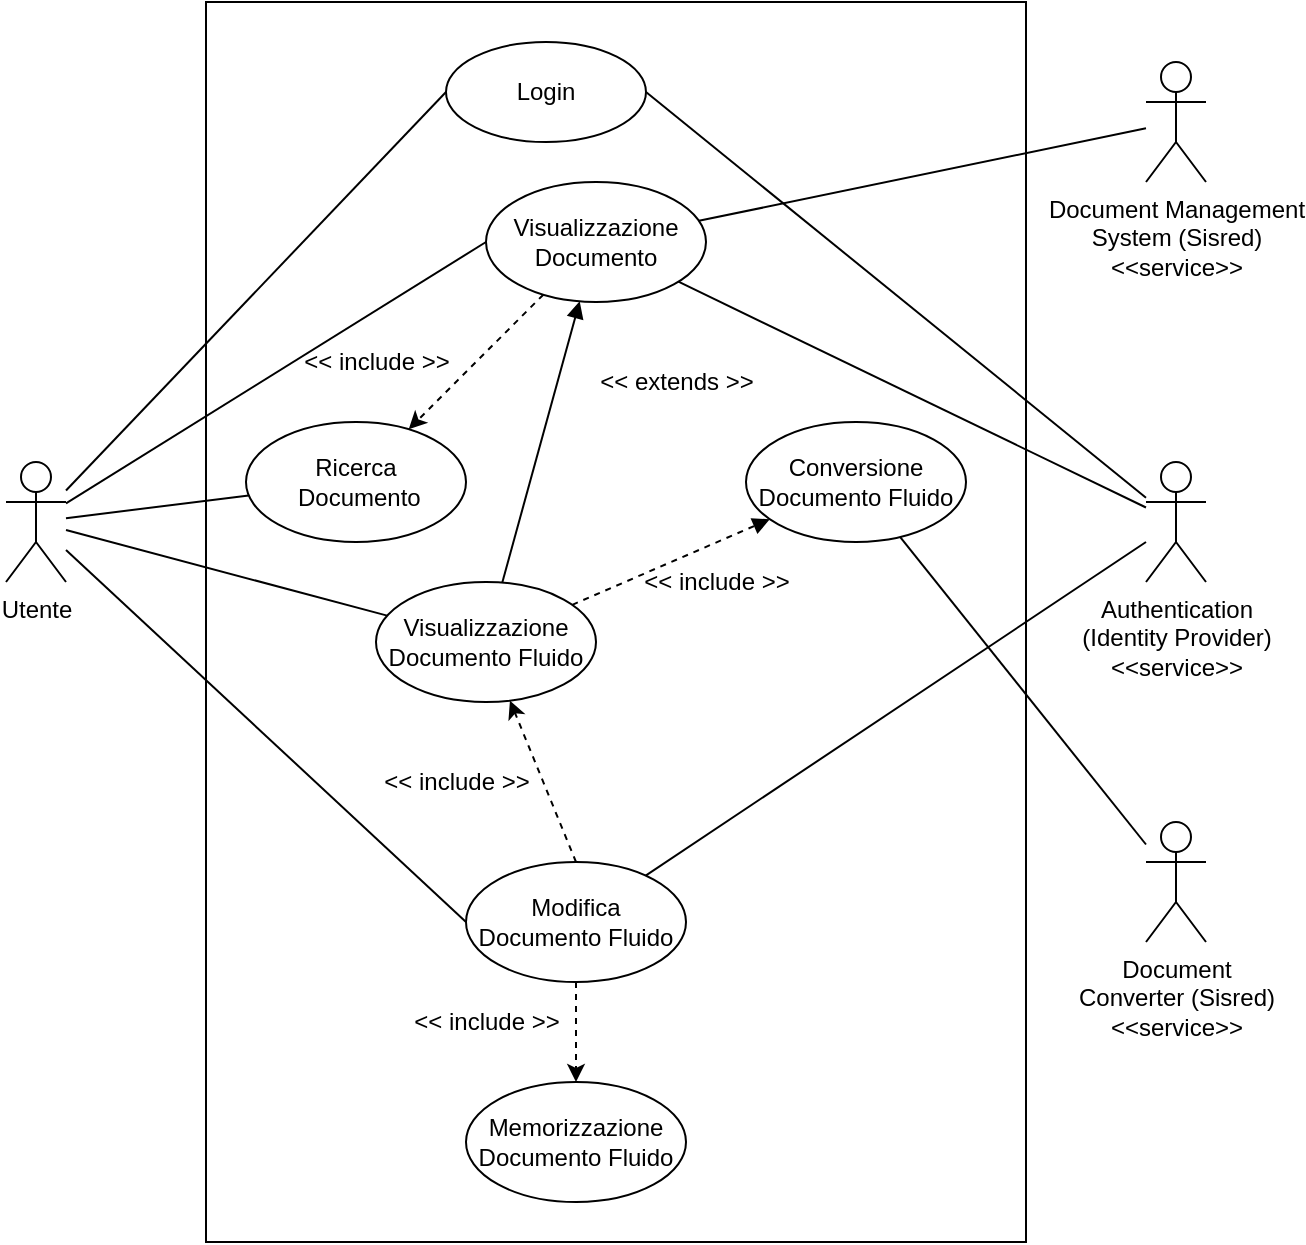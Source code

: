 <mxfile version="16.5.6" type="github">
  <diagram id="HEar5sA1GaKiPcR0g2SL" name="Use-case">
    <mxGraphModel dx="1165" dy="683" grid="1" gridSize="10" guides="1" tooltips="1" connect="1" arrows="1" fold="1" page="1" pageScale="1" pageWidth="850" pageHeight="1100" math="0" shadow="0">
      <root>
        <mxCell id="0" />
        <mxCell id="1" parent="0" />
        <mxCell id="7OE0ms06HwQbtnijEo_u-57" value="" style="rounded=0;whiteSpace=wrap;html=1;fillColor=default;" vertex="1" parent="1">
          <mxGeometry x="200" y="150" width="410" height="620" as="geometry" />
        </mxCell>
        <mxCell id="7OE0ms06HwQbtnijEo_u-13" value="" style="rounded=0;orthogonalLoop=1;jettySize=auto;html=1;entryX=0;entryY=0.5;entryDx=0;entryDy=0;endArrow=none;endFill=0;" edge="1" parent="1" source="7OE0ms06HwQbtnijEo_u-5" target="7OE0ms06HwQbtnijEo_u-10">
          <mxGeometry relative="1" as="geometry">
            <mxPoint x="220" y="180" as="targetPoint" />
          </mxGeometry>
        </mxCell>
        <mxCell id="7OE0ms06HwQbtnijEo_u-20" value="" style="edgeStyle=none;rounded=0;orthogonalLoop=1;jettySize=auto;html=1;endArrow=none;endFill=0;" edge="1" parent="1" source="7OE0ms06HwQbtnijEo_u-5" target="7OE0ms06HwQbtnijEo_u-18">
          <mxGeometry relative="1" as="geometry">
            <mxPoint x="220" y="180" as="targetPoint" />
          </mxGeometry>
        </mxCell>
        <mxCell id="7OE0ms06HwQbtnijEo_u-30" value="" style="edgeStyle=none;rounded=0;orthogonalLoop=1;jettySize=auto;html=1;endArrow=none;endFill=0;entryX=0;entryY=0.5;entryDx=0;entryDy=0;" edge="1" parent="1" source="7OE0ms06HwQbtnijEo_u-5" target="7OE0ms06HwQbtnijEo_u-26">
          <mxGeometry relative="1" as="geometry">
            <mxPoint x="220" y="180" as="targetPoint" />
          </mxGeometry>
        </mxCell>
        <mxCell id="7OE0ms06HwQbtnijEo_u-5" value="Utente" style="shape=umlActor;verticalLabelPosition=bottom;verticalAlign=top;html=1;outlineConnect=0;fillColor=none;" vertex="1" parent="1">
          <mxGeometry x="100" y="380" width="30" height="60" as="geometry" />
        </mxCell>
        <mxCell id="7OE0ms06HwQbtnijEo_u-17" value="" style="edgeStyle=none;rounded=0;orthogonalLoop=1;jettySize=auto;html=1;endArrow=none;endFill=0;exitX=1;exitY=0.5;exitDx=0;exitDy=0;" edge="1" parent="1" source="7OE0ms06HwQbtnijEo_u-10" target="7OE0ms06HwQbtnijEo_u-14">
          <mxGeometry relative="1" as="geometry">
            <mxPoint x="450" y="95" as="targetPoint" />
          </mxGeometry>
        </mxCell>
        <mxCell id="7OE0ms06HwQbtnijEo_u-10" value="Login" style="ellipse;whiteSpace=wrap;html=1;fillColor=default;" vertex="1" parent="1">
          <mxGeometry x="320" y="170" width="100" height="50" as="geometry" />
        </mxCell>
        <mxCell id="7OE0ms06HwQbtnijEo_u-14" value="Authentication&lt;br&gt;(Identity Provider)&lt;br&gt;&amp;lt;&amp;lt;service&amp;gt;&amp;gt;" style="shape=umlActor;verticalLabelPosition=bottom;verticalAlign=top;html=1;outlineConnect=0;fillColor=none;" vertex="1" parent="1">
          <mxGeometry x="670" y="380" width="30" height="60" as="geometry" />
        </mxCell>
        <mxCell id="7OE0ms06HwQbtnijEo_u-18" value="Ricerca&lt;br&gt;&amp;nbsp;Documento" style="ellipse;whiteSpace=wrap;html=1;fillColor=default;" vertex="1" parent="1">
          <mxGeometry x="220" y="360" width="110" height="60" as="geometry" />
        </mxCell>
        <mxCell id="7OE0ms06HwQbtnijEo_u-22" value="" style="edgeStyle=none;rounded=0;orthogonalLoop=1;jettySize=auto;html=1;endArrow=classic;endFill=1;dashed=1;" edge="1" parent="1" source="7OE0ms06HwQbtnijEo_u-21" target="7OE0ms06HwQbtnijEo_u-18">
          <mxGeometry relative="1" as="geometry" />
        </mxCell>
        <mxCell id="7OE0ms06HwQbtnijEo_u-25" value="" style="edgeStyle=none;rounded=0;orthogonalLoop=1;jettySize=auto;html=1;endArrow=none;endFill=0;" edge="1" parent="1" source="7OE0ms06HwQbtnijEo_u-21" target="7OE0ms06HwQbtnijEo_u-14">
          <mxGeometry relative="1" as="geometry">
            <mxPoint x="555" y="170" as="targetPoint" />
          </mxGeometry>
        </mxCell>
        <mxCell id="7OE0ms06HwQbtnijEo_u-56" value="" style="edgeStyle=none;rounded=0;orthogonalLoop=1;jettySize=auto;html=1;startArrow=none;startFill=0;endArrow=none;endFill=0;" edge="1" parent="1" source="7OE0ms06HwQbtnijEo_u-21" target="7OE0ms06HwQbtnijEo_u-52">
          <mxGeometry relative="1" as="geometry">
            <mxPoint x="530" y="270" as="targetPoint" />
          </mxGeometry>
        </mxCell>
        <mxCell id="7OE0ms06HwQbtnijEo_u-21" value="Visualizzazione Documento" style="ellipse;whiteSpace=wrap;html=1;fillColor=default;" vertex="1" parent="1">
          <mxGeometry x="340" y="240" width="110" height="60" as="geometry" />
        </mxCell>
        <mxCell id="7OE0ms06HwQbtnijEo_u-23" value="&amp;lt;&amp;lt; include &amp;gt;&amp;gt;" style="text;html=1;align=center;verticalAlign=middle;resizable=0;points=[];autosize=1;strokeColor=none;fillColor=none;" vertex="1" parent="1">
          <mxGeometry x="240" y="320" width="90" height="20" as="geometry" />
        </mxCell>
        <mxCell id="7OE0ms06HwQbtnijEo_u-33" value="" style="edgeStyle=none;rounded=0;orthogonalLoop=1;jettySize=auto;html=1;endArrow=none;endFill=0;" edge="1" parent="1" source="7OE0ms06HwQbtnijEo_u-26" target="7OE0ms06HwQbtnijEo_u-14">
          <mxGeometry relative="1" as="geometry">
            <mxPoint x="480" y="540" as="targetPoint" />
          </mxGeometry>
        </mxCell>
        <mxCell id="7OE0ms06HwQbtnijEo_u-26" value="Modifica Documento Fluido" style="ellipse;whiteSpace=wrap;html=1;fillColor=default;" vertex="1" parent="1">
          <mxGeometry x="330" y="580" width="110" height="60" as="geometry" />
        </mxCell>
        <mxCell id="7OE0ms06HwQbtnijEo_u-27" value="" style="edgeStyle=none;rounded=0;orthogonalLoop=1;jettySize=auto;html=1;endArrow=classic;endFill=1;dashed=1;exitX=0.5;exitY=0;exitDx=0;exitDy=0;" edge="1" parent="1" source="7OE0ms06HwQbtnijEo_u-26" target="7OE0ms06HwQbtnijEo_u-39">
          <mxGeometry relative="1" as="geometry">
            <mxPoint x="355" y="390" as="sourcePoint" />
            <mxPoint x="490" y="580" as="targetPoint" />
          </mxGeometry>
        </mxCell>
        <mxCell id="7OE0ms06HwQbtnijEo_u-28" value="&amp;lt;&amp;lt; include &amp;gt;&amp;gt;" style="text;html=1;align=center;verticalAlign=middle;resizable=0;points=[];autosize=1;strokeColor=none;fillColor=none;" vertex="1" parent="1">
          <mxGeometry x="280" y="530" width="90" height="20" as="geometry" />
        </mxCell>
        <mxCell id="7OE0ms06HwQbtnijEo_u-35" value="Memorizzazione Documento Fluido" style="ellipse;whiteSpace=wrap;html=1;fillColor=default;" vertex="1" parent="1">
          <mxGeometry x="330" y="690" width="110" height="60" as="geometry" />
        </mxCell>
        <mxCell id="7OE0ms06HwQbtnijEo_u-37" value="&amp;lt;&amp;lt; include &amp;gt;&amp;gt;" style="text;html=1;align=center;verticalAlign=middle;resizable=0;points=[];autosize=1;strokeColor=none;fillColor=none;" vertex="1" parent="1">
          <mxGeometry x="295" y="650" width="90" height="20" as="geometry" />
        </mxCell>
        <mxCell id="7OE0ms06HwQbtnijEo_u-38" value="" style="edgeStyle=none;rounded=0;orthogonalLoop=1;jettySize=auto;html=1;endArrow=classic;endFill=1;dashed=1;entryX=0.5;entryY=0;entryDx=0;entryDy=0;exitX=0.5;exitY=1;exitDx=0;exitDy=0;" edge="1" parent="1" source="7OE0ms06HwQbtnijEo_u-26" target="7OE0ms06HwQbtnijEo_u-35">
          <mxGeometry relative="1" as="geometry">
            <mxPoint x="340" y="700" as="sourcePoint" />
            <mxPoint x="350" y="570" as="targetPoint" />
          </mxGeometry>
        </mxCell>
        <mxCell id="7OE0ms06HwQbtnijEo_u-41" value="" style="edgeStyle=none;rounded=0;orthogonalLoop=1;jettySize=auto;html=1;endArrow=block;endFill=1;startArrow=none;startFill=0;" edge="1" parent="1" source="7OE0ms06HwQbtnijEo_u-39" target="7OE0ms06HwQbtnijEo_u-21">
          <mxGeometry relative="1" as="geometry">
            <mxPoint x="410" y="520" as="targetPoint" />
          </mxGeometry>
        </mxCell>
        <mxCell id="7OE0ms06HwQbtnijEo_u-47" value="" style="edgeStyle=none;rounded=0;orthogonalLoop=1;jettySize=auto;html=1;startArrow=none;startFill=0;endArrow=block;endFill=1;dashed=1;" edge="1" parent="1" source="7OE0ms06HwQbtnijEo_u-39" target="7OE0ms06HwQbtnijEo_u-46">
          <mxGeometry relative="1" as="geometry" />
        </mxCell>
        <mxCell id="7OE0ms06HwQbtnijEo_u-39" value="Visualizzazione Documento Fluido" style="ellipse;whiteSpace=wrap;html=1;fillColor=default;" vertex="1" parent="1">
          <mxGeometry x="285" y="440" width="110" height="60" as="geometry" />
        </mxCell>
        <mxCell id="7OE0ms06HwQbtnijEo_u-42" value="&amp;lt;&amp;lt; extends &amp;gt;&amp;gt;" style="text;html=1;align=center;verticalAlign=middle;resizable=0;points=[];autosize=1;strokeColor=none;fillColor=none;" vertex="1" parent="1">
          <mxGeometry x="390" y="330" width="90" height="20" as="geometry" />
        </mxCell>
        <mxCell id="7OE0ms06HwQbtnijEo_u-43" value="" style="edgeStyle=none;rounded=0;orthogonalLoop=1;jettySize=auto;html=1;endArrow=none;endFill=0;entryX=0;entryY=0.5;entryDx=0;entryDy=0;" edge="1" parent="1" source="7OE0ms06HwQbtnijEo_u-5" target="7OE0ms06HwQbtnijEo_u-21">
          <mxGeometry relative="1" as="geometry">
            <mxPoint x="110" y="318.846" as="sourcePoint" />
            <mxPoint x="300.539" y="304.189" as="targetPoint" />
          </mxGeometry>
        </mxCell>
        <mxCell id="7OE0ms06HwQbtnijEo_u-44" value="" style="edgeStyle=none;rounded=0;orthogonalLoop=1;jettySize=auto;html=1;endArrow=none;endFill=0;" edge="1" parent="1" source="7OE0ms06HwQbtnijEo_u-5" target="7OE0ms06HwQbtnijEo_u-39">
          <mxGeometry relative="1" as="geometry">
            <mxPoint x="110" y="323.818" as="sourcePoint" />
            <mxPoint x="370" y="390" as="targetPoint" />
          </mxGeometry>
        </mxCell>
        <mxCell id="7OE0ms06HwQbtnijEo_u-50" value="" style="edgeStyle=none;rounded=0;orthogonalLoop=1;jettySize=auto;html=1;startArrow=none;startFill=0;endArrow=none;endFill=0;" edge="1" parent="1" source="7OE0ms06HwQbtnijEo_u-46" target="7OE0ms06HwQbtnijEo_u-49">
          <mxGeometry relative="1" as="geometry" />
        </mxCell>
        <mxCell id="7OE0ms06HwQbtnijEo_u-46" value="Conversione Documento Fluido" style="ellipse;whiteSpace=wrap;html=1;fillColor=default;" vertex="1" parent="1">
          <mxGeometry x="470" y="360" width="110" height="60" as="geometry" />
        </mxCell>
        <mxCell id="7OE0ms06HwQbtnijEo_u-48" value="&amp;lt;&amp;lt; include &amp;gt;&amp;gt;" style="text;html=1;align=center;verticalAlign=middle;resizable=0;points=[];autosize=1;strokeColor=none;fillColor=none;" vertex="1" parent="1">
          <mxGeometry x="410" y="430" width="90" height="20" as="geometry" />
        </mxCell>
        <mxCell id="7OE0ms06HwQbtnijEo_u-49" value="Document &lt;br&gt;Converter (Sisred)&lt;br&gt;&amp;lt;&amp;lt;service&amp;gt;&amp;gt;" style="shape=umlActor;verticalLabelPosition=bottom;verticalAlign=top;html=1;outlineConnect=0;fillColor=none;" vertex="1" parent="1">
          <mxGeometry x="670" y="560" width="30" height="60" as="geometry" />
        </mxCell>
        <mxCell id="7OE0ms06HwQbtnijEo_u-52" value="Document Management &lt;br&gt;System (Sisred)&lt;br&gt;&amp;lt;&amp;lt;service&amp;gt;&amp;gt;" style="shape=umlActor;verticalLabelPosition=bottom;verticalAlign=top;html=1;outlineConnect=0;fillColor=none;" vertex="1" parent="1">
          <mxGeometry x="670" y="180" width="30" height="60" as="geometry" />
        </mxCell>
      </root>
    </mxGraphModel>
  </diagram>
</mxfile>
